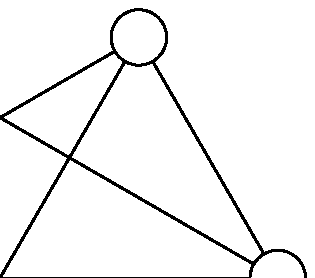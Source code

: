 
%%%%%%%%%%%%%%%%%%%%%%%%%%%%%%%%%%%%%%%%%%%%%%%%%%%%%%%%%%%%%%%%%%%%%%%%
%
% complexity chapter
%
%%%%%%%%%%%%%%%%%%%%%%%%%%%%%%%%%%%%%%%%%%%%%%%%%%%%%%%%%%%%%%%%%%%%%%%%

beginfig(1)
verbatimtex
\documentclass{book}
\usepackage{times}
\usepackage{amsmath}
\usepackage{amssymb}
\usepackage{amsfonts}
\usepackage{txfonts}
\begin{document}
etex;

z1 = (100,0);
z2 = z1 rotated 60;
z3 = z2 rotated 60;
z4 = z3 rotated 60;
z5 = z4 rotated 60;
z6 = z5 rotated 60;

pickup pencircle scaled 1pt;

def node(expr z) =
	fill (z shifted (-10,0))
		..(z shifted (0,-10))
		..(z shifted (10,0))
		..(z shifted (0,10))..cycle withcolor white;
	draw (z shifted (-10,0))
		..(z shifted (0,-10))
		..(z shifted (10,0))
		..(z shifted (0,10))..cycle;
enddef;

draw z1--z2;
draw z1--z3;
draw z1--z4;
draw z2--z4;
draw z2--z5;
draw z3--z4;
draw z4--z5;
draw z4--z6;
draw z5--z6;

node(z1);
node(z2);
node(z3);
node(z4);
node(z5);
node(z6);

endfig;

beginfig(2)

z1 = (100,0);
z2 = z1 rotated 60;
z3 = z2 rotated 60;
z4 = z3 rotated 60;
z5 = z4 rotated 60;
z6 = z5 rotated 60;

pickup pencircle scaled 1pt;

def node(expr z, c) =
	if c > 0:
		fill (z shifted (-10,0))
			..(z shifted (0,-10))
			..(z shifted (10,0))
			..(z shifted (0,10))..cycle withcolor (1,0.8,0.8);
	else:
		fill (z shifted (-10,0))
			..(z shifted (0,-10))
			..(z shifted (10,0))
			..(z shifted (0,10))..cycle withcolor white;
	fi
	draw (z shifted (-10,0))
		..(z shifted (0,-10))
		..(z shifted (10,0))
		..(z shifted (0,10))..cycle;
enddef;

draw z1--z2 withcolor(1,0,0);
draw z1--z3;
draw z1--z4 withcolor(1,0,0);
draw z2--z4 withcolor(1,0,0);
draw z2--z5;
draw z3--z4;
draw z4--z5;
draw z4--z6;
draw z5--z6;

node(z1, 1);
node(z2, 1);
node(z3, 0);
node(z4, 1);
node(z5, 0);
node(z6, 0);

endfig;

beginfig(3)

z1 = (100,0);
z2 = z1 rotated 60;
z3 = z2 rotated 60;
z4 = z3 rotated 60;
z5 = z4 rotated 60;
z6 = z5 rotated 60;

pickup pencircle scaled 1pt;

def node(expr z, c) =
	if c > 0:
		fill (z shifted (-10,0))
			..(z shifted (0,-10))
			..(z shifted (10,0))
			..(z shifted (0,10))..cycle withcolor (1,0.8,0.8);
	else:
		fill (z shifted (-10,0))
			..(z shifted (0,-10))
			..(z shifted (10,0))
			..(z shifted (0,10))..cycle withcolor white;
	fi
	draw (z shifted (-10,0))
		..(z shifted (0,-10))
		..(z shifted (10,0))
		..(z shifted (0,10))..cycle;
enddef;

draw z1--z2;
draw z1--z3 withcolor(1,0,0);
draw z1--z4 withcolor(1,0,0);
draw z2--z4;
draw z2--z5;
draw z3--z4 withcolor(1,0,0);
draw z4--z5;
draw z4--z6;
draw z5--z6;

node(z1, 1);
node(z2, 0);
node(z3, 1);
node(z4, 1);
node(z5, 0);
node(z6, 0);

endfig;

beginfig(4)

z1 = (100,0);
z2 = z1 rotated 60;
z3 = z2 rotated 60;
z4 = z3 rotated 60;
z5 = z4 rotated 60;
z6 = z5 rotated 60;

pickup pencircle scaled 1pt;

def node(expr z, c) =
	if c > 0:
		fill (z shifted (-10,0))
			..(z shifted (0,-10))
			..(z shifted (10,0))
			..(z shifted (0,10))..cycle withcolor (1,0.8,0.8);
	else:
		fill (z shifted (-10,0))
			..(z shifted (0,-10))
			..(z shifted (10,0))
			..(z shifted (0,10))..cycle withcolor white;
	fi
	draw (z shifted (-10,0))
		..(z shifted (0,-10))
		..(z shifted (10,0))
		..(z shifted (0,10))..cycle;
enddef;

draw z1--z2;
draw z1--z3;
draw z1--z4;
draw z2--z4 withcolor (1,0,0);
draw z2--z5 withcolor (1,0,0);
draw z3--z4;
draw z4--z5 withcolor (1,0,0);
draw z4--z6;
draw z5--z6;

node(z1, 0);
node(z2, 1);
node(z3, 0);
node(z4, 1);
node(z5, 1);
node(z6, 0);

endfig;

beginfig(5)

z1 = (100,0);
z2 = z1 rotated 60;
z3 = z2 rotated 60;
z4 = z3 rotated 60;
z5 = z4 rotated 60;
z6 = z5 rotated 60;

pickup pencircle scaled 1pt;

def node(expr z, c) =
	if c > 0:
		fill (z shifted (-10,0))
			..(z shifted (0,-10))
			..(z shifted (10,0))
			..(z shifted (0,10))..cycle withcolor (1,0.8,0.8);
	else:
		fill (z shifted (-10,0))
			..(z shifted (0,-10))
			..(z shifted (10,0))
			..(z shifted (0,10))..cycle withcolor white;
	fi
	draw (z shifted (-10,0))
		..(z shifted (0,-10))
		..(z shifted (10,0))
		..(z shifted (0,10))..cycle;
enddef;

draw z1--z2;
draw z1--z3;
draw z1--z4;
draw z2--z4;
draw z2--z5;
draw z3--z4;
draw z4--z5 withcolor (1,0,0);
draw z4--z6 withcolor (1,0,0);
draw z5--z6 withcolor (1,0,0);

node(z1, 0);
node(z2, 0);
node(z3, 0);
node(z4, 1);
node(z5, 1);
node(z6, 1);

endfig;

beginfig(6)

z1 = (0,0);
z2 = (100,0);
z3 = (100,100);
z4 = (0,100);

def node(expr z, c) =
	pickup pencircle scaled 1pt;
	fill (z shifted (-10,0))
		..(z shifted (0,-10))
		..(z shifted (10,0))
		..(z shifted (0,10))..cycle withcolor c;
	draw (z shifted (-10,0))
		..(z shifted (0,-10))
		..(z shifted (10,0))
		..(z shifted (0,10))..cycle;
enddef;

pickup pencircle scaled 1pt;

draw z1--z2;
draw z2--z3;
draw z3--z4;
draw z1--z4;
draw z1--z3;

node(z1, (204/255,0,0));
node(z2, (0,204/255,0));
node(z3, (51/255,153/255,1));
node(z4, (0,204/255,0));

endfig;

beginfig(7)

z1 = (0,0);
z2 = (100,0);
z3 = (100,100);
z4 = (0,100);

def node(expr z, c) =
	pickup pencircle scaled 1pt;
	fill (z shifted (-10,0))
		..(z shifted (0,-10))
		..(z shifted (10,0))
		..(z shifted (0,10))..cycle withcolor c;
	draw (z shifted (-10,0))
		..(z shifted (0,-10))
		..(z shifted (10,0))
		..(z shifted (0,10))..cycle;
enddef;

pickup pencircle scaled 1pt;

draw z1--z2;
draw z2--z3;
draw z3--z4;
draw z1--z4;
draw z1--z3;
draw z2--z4;

node(z1, (204/255,0,0));
node(z2, (0,204/255,0));
node(z3, (51/255,153/255,1));
node(z4, (1,204/255,0));

endfig;

end
